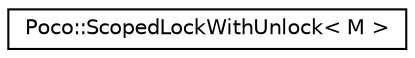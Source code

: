 digraph "Graphical Class Hierarchy"
{
 // LATEX_PDF_SIZE
  edge [fontname="Helvetica",fontsize="10",labelfontname="Helvetica",labelfontsize="10"];
  node [fontname="Helvetica",fontsize="10",shape=record];
  rankdir="LR";
  Node0 [label="Poco::ScopedLockWithUnlock\< M \>",height=0.2,width=0.4,color="black", fillcolor="white", style="filled",URL="$classPoco_1_1ScopedLockWithUnlock.html",tooltip=" "];
}
